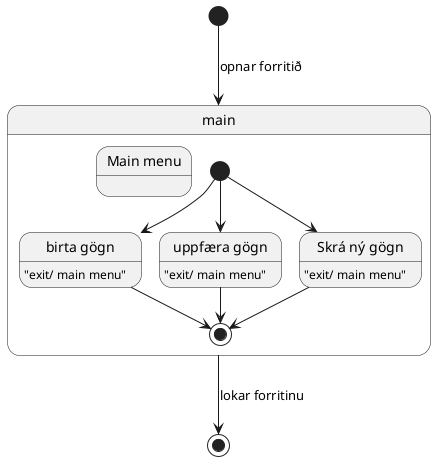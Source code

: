 @startuml


state main {
  
  state main as "Main menu"
  state print as "birta gögn"
    print : "exit/ main menu"
  state update as "uppfæra gögn"
    update : "exit/ main menu"
  state create as "Skrá ný gögn"
    create : "exit/ main menu"

  [*] --> print 
  [*] --> create 
  [*] --> update 

  print --> [*]
  update --> [*]
  create --> [*]
}

[*] --> main : opnar forritið
main --> [*] : lokar forritinu



@enduml